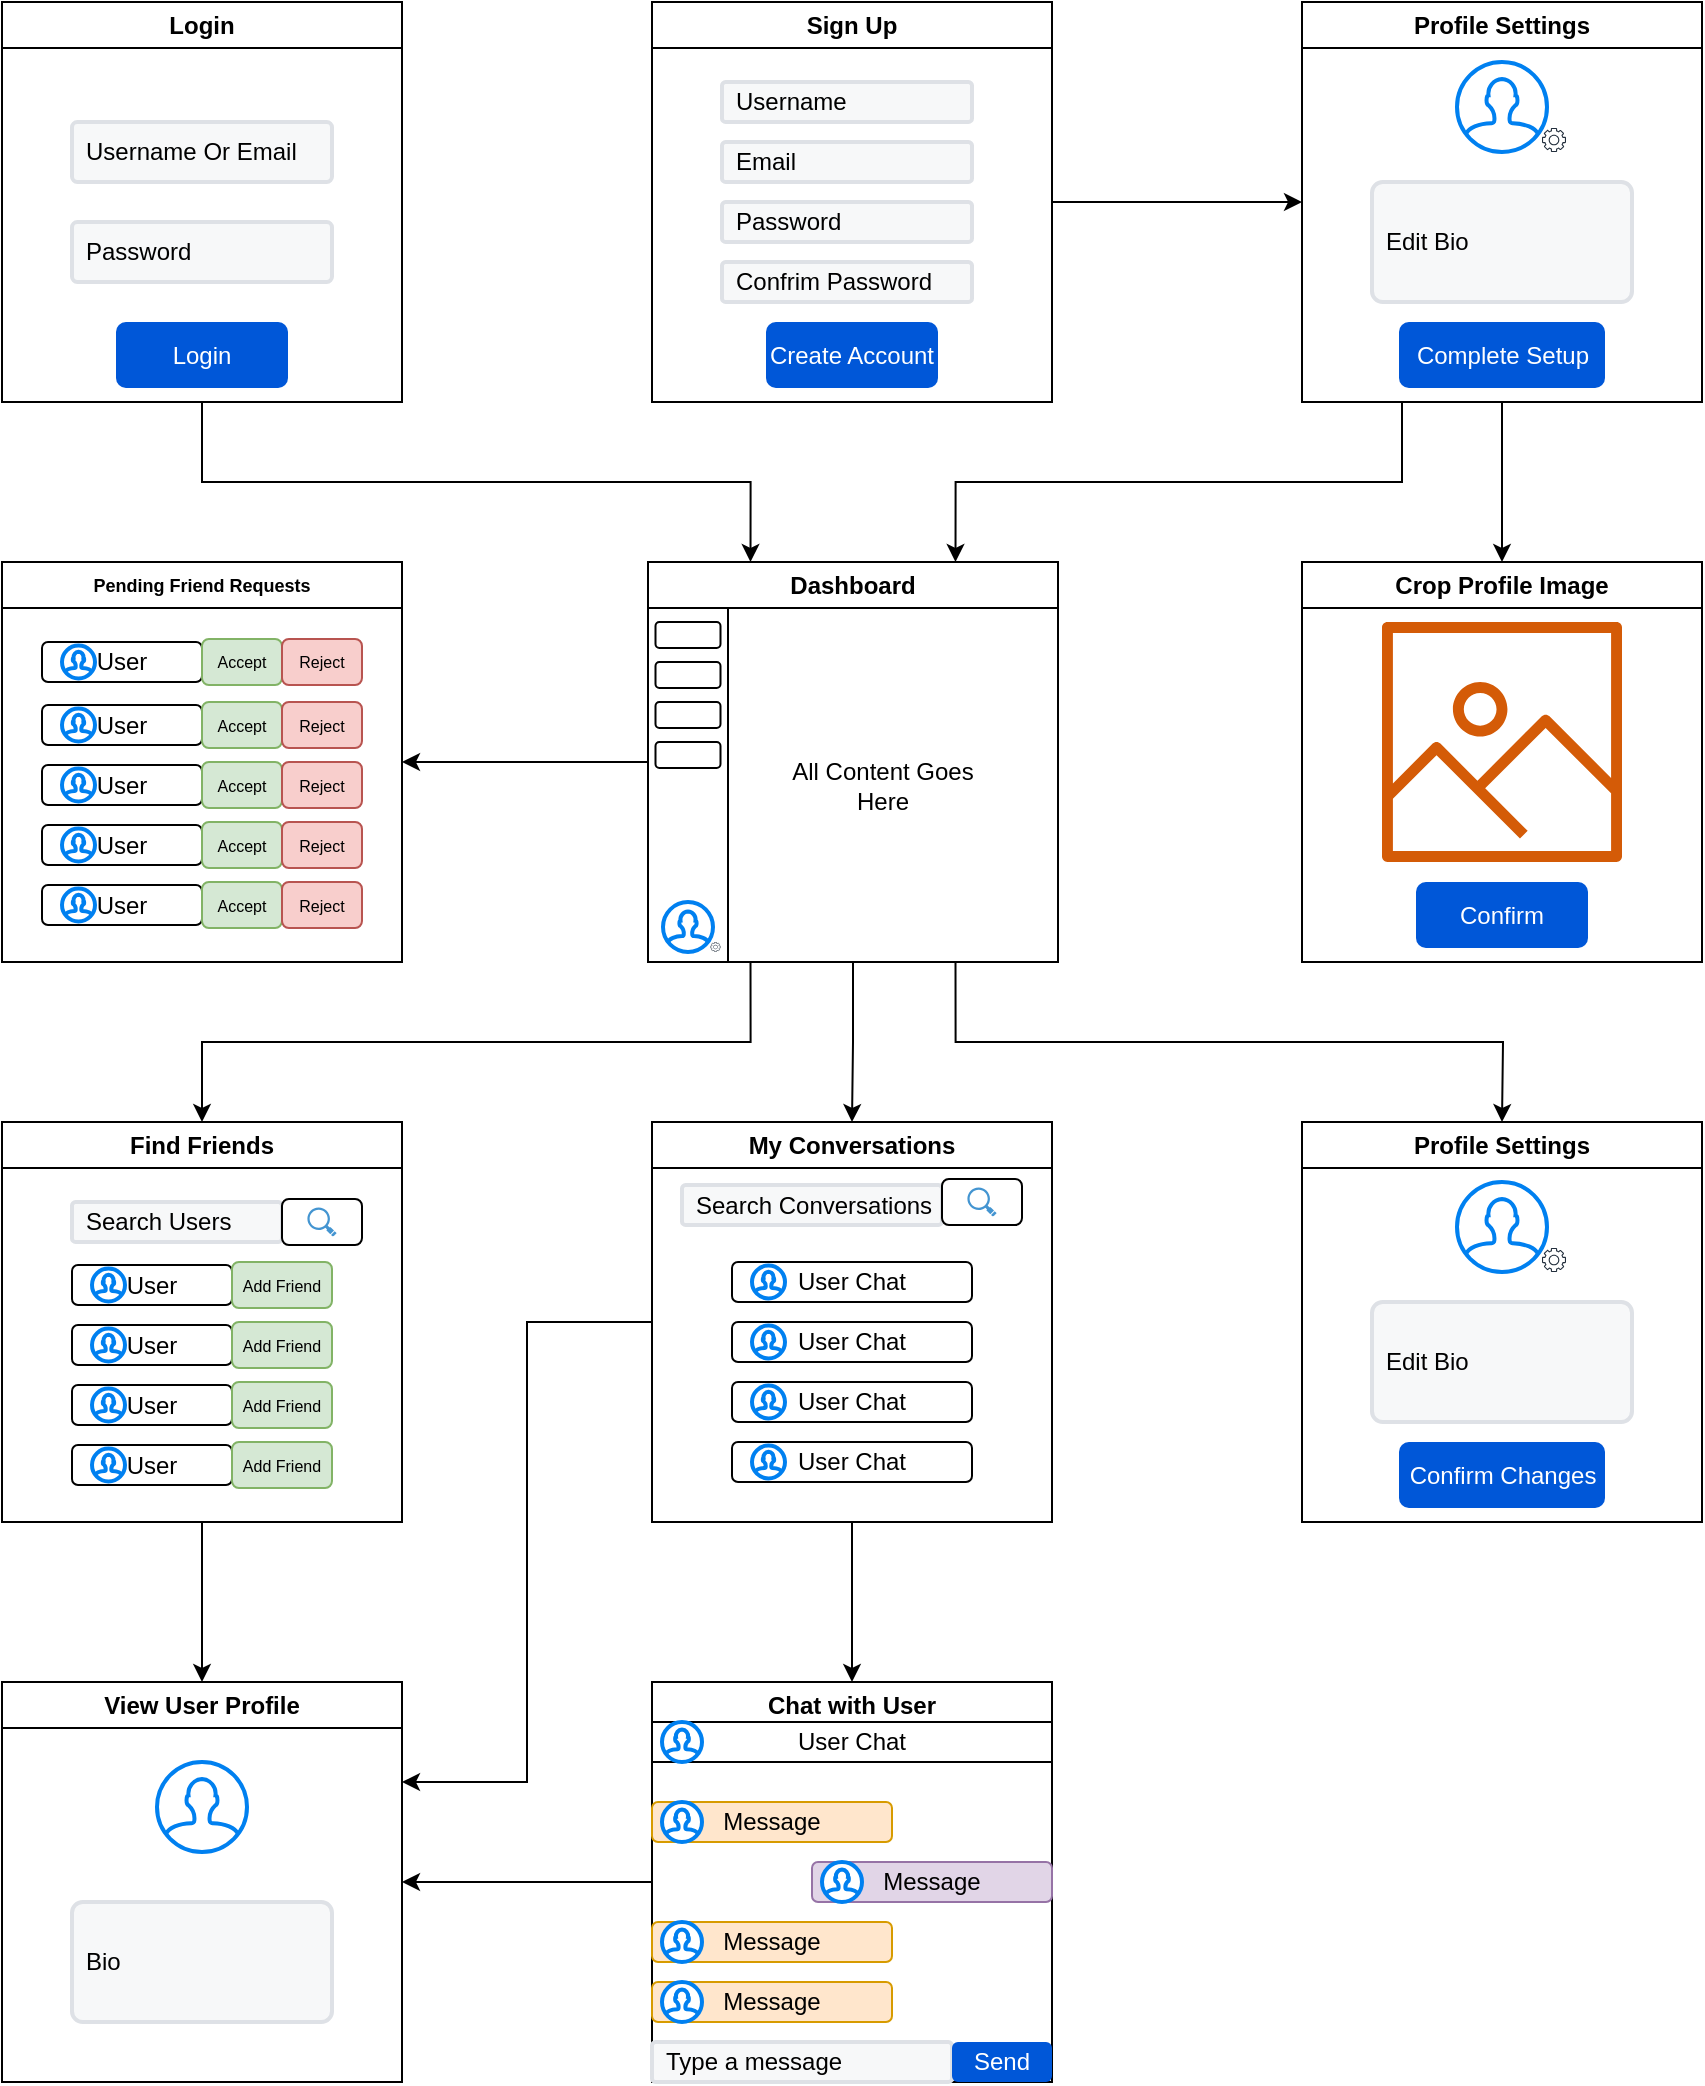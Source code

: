 <mxfile version="21.3.2" type="device">
  <diagram name="Page-1" id="k457JlHhpwJIkpJNzKYx">
    <mxGraphModel dx="2074" dy="1156" grid="1" gridSize="10" guides="1" tooltips="1" connect="1" arrows="1" fold="1" page="1" pageScale="1" pageWidth="850" pageHeight="1100" math="0" shadow="0">
      <root>
        <mxCell id="0" />
        <mxCell id="1" parent="0" />
        <mxCell id="3ziM_ePsdoDH7cdMsqEC-76" style="edgeStyle=orthogonalEdgeStyle;rounded=0;orthogonalLoop=1;jettySize=auto;html=1;exitX=0.5;exitY=1;exitDx=0;exitDy=0;entryX=0.25;entryY=0;entryDx=0;entryDy=0;" edge="1" parent="1" source="3ziM_ePsdoDH7cdMsqEC-1" target="3ziM_ePsdoDH7cdMsqEC-5">
          <mxGeometry relative="1" as="geometry" />
        </mxCell>
        <mxCell id="3ziM_ePsdoDH7cdMsqEC-1" value="Login" style="swimlane;whiteSpace=wrap;html=1;" vertex="1" parent="1">
          <mxGeometry width="200" height="200" as="geometry" />
        </mxCell>
        <mxCell id="3ziM_ePsdoDH7cdMsqEC-37" value="Username Or Email" style="rounded=1;arcSize=9;fillColor=#F7F8F9;align=left;spacingLeft=5;strokeColor=#DEE1E6;html=1;strokeWidth=2;fontSize=12" vertex="1" parent="3ziM_ePsdoDH7cdMsqEC-1">
          <mxGeometry x="35" y="60" width="130" height="30" as="geometry" />
        </mxCell>
        <mxCell id="3ziM_ePsdoDH7cdMsqEC-39" value="Password" style="rounded=1;arcSize=9;fillColor=#F7F8F9;align=left;spacingLeft=5;strokeColor=#DEE1E6;html=1;strokeWidth=2;fontSize=12" vertex="1" parent="3ziM_ePsdoDH7cdMsqEC-1">
          <mxGeometry x="35" y="110" width="130" height="30" as="geometry" />
        </mxCell>
        <mxCell id="3ziM_ePsdoDH7cdMsqEC-128" value="Login" style="rounded=1;fillColor=#0057D8;align=center;strokeColor=none;html=1;whiteSpace=wrap;fontColor=#ffffff;fontSize=12;sketch=0;" vertex="1" parent="3ziM_ePsdoDH7cdMsqEC-1">
          <mxGeometry x="57" y="160" width="86" height="33" as="geometry" />
        </mxCell>
        <mxCell id="3ziM_ePsdoDH7cdMsqEC-16" style="edgeStyle=orthogonalEdgeStyle;rounded=0;orthogonalLoop=1;jettySize=auto;html=1;exitX=1;exitY=0.5;exitDx=0;exitDy=0;entryX=0;entryY=0.5;entryDx=0;entryDy=0;" edge="1" parent="1" source="3ziM_ePsdoDH7cdMsqEC-2" target="3ziM_ePsdoDH7cdMsqEC-3">
          <mxGeometry relative="1" as="geometry" />
        </mxCell>
        <mxCell id="3ziM_ePsdoDH7cdMsqEC-2" value="Sign Up" style="swimlane;whiteSpace=wrap;html=1;" vertex="1" parent="1">
          <mxGeometry x="325" width="200" height="200" as="geometry" />
        </mxCell>
        <mxCell id="3ziM_ePsdoDH7cdMsqEC-42" value="Username" style="rounded=1;arcSize=9;fillColor=#F7F8F9;align=left;spacingLeft=5;strokeColor=#DEE1E6;html=1;strokeWidth=2;fontSize=12" vertex="1" parent="3ziM_ePsdoDH7cdMsqEC-2">
          <mxGeometry x="35" y="40" width="125" height="20" as="geometry" />
        </mxCell>
        <mxCell id="3ziM_ePsdoDH7cdMsqEC-44" value="Email" style="rounded=1;arcSize=9;fillColor=#F7F8F9;align=left;spacingLeft=5;strokeColor=#DEE1E6;html=1;strokeWidth=2;fontSize=12" vertex="1" parent="3ziM_ePsdoDH7cdMsqEC-2">
          <mxGeometry x="35" y="70" width="125" height="20" as="geometry" />
        </mxCell>
        <mxCell id="3ziM_ePsdoDH7cdMsqEC-45" value="Password" style="rounded=1;arcSize=9;fillColor=#F7F8F9;align=left;spacingLeft=5;strokeColor=#DEE1E6;html=1;strokeWidth=2;fontSize=12" vertex="1" parent="3ziM_ePsdoDH7cdMsqEC-2">
          <mxGeometry x="35" y="100" width="125" height="20" as="geometry" />
        </mxCell>
        <mxCell id="3ziM_ePsdoDH7cdMsqEC-46" value="Confrim Password" style="rounded=1;arcSize=9;fillColor=#F7F8F9;align=left;spacingLeft=5;strokeColor=#DEE1E6;html=1;strokeWidth=2;fontSize=12" vertex="1" parent="3ziM_ePsdoDH7cdMsqEC-2">
          <mxGeometry x="35" y="130" width="125" height="20" as="geometry" />
        </mxCell>
        <mxCell id="3ziM_ePsdoDH7cdMsqEC-53" value="Create Account" style="rounded=1;fillColor=#0057D8;align=center;strokeColor=none;html=1;whiteSpace=wrap;fontColor=#ffffff;fontSize=12;sketch=0;" vertex="1" parent="3ziM_ePsdoDH7cdMsqEC-2">
          <mxGeometry x="57" y="160" width="86" height="33" as="geometry" />
        </mxCell>
        <mxCell id="3ziM_ePsdoDH7cdMsqEC-77" style="edgeStyle=orthogonalEdgeStyle;rounded=0;orthogonalLoop=1;jettySize=auto;html=1;exitX=0.25;exitY=1;exitDx=0;exitDy=0;entryX=0.75;entryY=0;entryDx=0;entryDy=0;" edge="1" parent="1" source="3ziM_ePsdoDH7cdMsqEC-3" target="3ziM_ePsdoDH7cdMsqEC-5">
          <mxGeometry relative="1" as="geometry" />
        </mxCell>
        <mxCell id="3ziM_ePsdoDH7cdMsqEC-87" style="edgeStyle=orthogonalEdgeStyle;rounded=0;orthogonalLoop=1;jettySize=auto;html=1;exitX=0.5;exitY=1;exitDx=0;exitDy=0;entryX=0.5;entryY=0;entryDx=0;entryDy=0;" edge="1" parent="1" source="3ziM_ePsdoDH7cdMsqEC-3" target="3ziM_ePsdoDH7cdMsqEC-83">
          <mxGeometry relative="1" as="geometry" />
        </mxCell>
        <mxCell id="3ziM_ePsdoDH7cdMsqEC-3" value="Profile Settings" style="swimlane;whiteSpace=wrap;html=1;" vertex="1" parent="1">
          <mxGeometry x="650" width="200" height="200" as="geometry" />
        </mxCell>
        <mxCell id="3ziM_ePsdoDH7cdMsqEC-54" value="Edit Bio" style="rounded=1;arcSize=9;fillColor=#F7F8F9;align=left;spacingLeft=5;strokeColor=#DEE1E6;html=1;strokeWidth=2;fontSize=12" vertex="1" parent="3ziM_ePsdoDH7cdMsqEC-3">
          <mxGeometry x="35" y="90" width="130" height="60" as="geometry" />
        </mxCell>
        <mxCell id="3ziM_ePsdoDH7cdMsqEC-55" value="" style="html=1;verticalLabelPosition=bottom;align=center;labelBackgroundColor=#ffffff;verticalAlign=top;strokeWidth=2;strokeColor=#0080F0;shadow=0;dashed=0;shape=mxgraph.ios7.icons.user;" vertex="1" parent="3ziM_ePsdoDH7cdMsqEC-3">
          <mxGeometry x="77.5" y="30" width="45" height="45" as="geometry" />
        </mxCell>
        <mxCell id="3ziM_ePsdoDH7cdMsqEC-60" value="" style="sketch=0;outlineConnect=0;fontColor=#232F3E;gradientColor=none;fillColor=#232F3D;strokeColor=none;dashed=0;verticalLabelPosition=bottom;verticalAlign=top;align=center;html=1;fontSize=12;fontStyle=0;aspect=fixed;pointerEvents=1;shape=mxgraph.aws4.gear;" vertex="1" parent="3ziM_ePsdoDH7cdMsqEC-3">
          <mxGeometry x="120" y="63" width="12" height="12" as="geometry" />
        </mxCell>
        <mxCell id="3ziM_ePsdoDH7cdMsqEC-185" value="Complete Setup" style="rounded=1;fillColor=#0057D8;align=center;strokeColor=none;html=1;whiteSpace=wrap;fontColor=#ffffff;fontSize=12;sketch=0;" vertex="1" parent="3ziM_ePsdoDH7cdMsqEC-3">
          <mxGeometry x="48.5" y="160" width="103" height="33" as="geometry" />
        </mxCell>
        <mxCell id="3ziM_ePsdoDH7cdMsqEC-88" style="edgeStyle=orthogonalEdgeStyle;rounded=0;orthogonalLoop=1;jettySize=auto;html=1;exitX=0.25;exitY=1;exitDx=0;exitDy=0;entryX=0.5;entryY=0;entryDx=0;entryDy=0;" edge="1" parent="1" source="3ziM_ePsdoDH7cdMsqEC-5" target="3ziM_ePsdoDH7cdMsqEC-6">
          <mxGeometry relative="1" as="geometry" />
        </mxCell>
        <mxCell id="3ziM_ePsdoDH7cdMsqEC-89" style="edgeStyle=orthogonalEdgeStyle;rounded=0;orthogonalLoop=1;jettySize=auto;html=1;exitX=0.5;exitY=1;exitDx=0;exitDy=0;entryX=0.5;entryY=0;entryDx=0;entryDy=0;" edge="1" parent="1" source="3ziM_ePsdoDH7cdMsqEC-5" target="3ziM_ePsdoDH7cdMsqEC-7">
          <mxGeometry relative="1" as="geometry" />
        </mxCell>
        <mxCell id="3ziM_ePsdoDH7cdMsqEC-90" style="edgeStyle=orthogonalEdgeStyle;rounded=0;orthogonalLoop=1;jettySize=auto;html=1;exitX=0.75;exitY=1;exitDx=0;exitDy=0;entryX=0.5;entryY=0;entryDx=0;entryDy=0;" edge="1" parent="1" source="3ziM_ePsdoDH7cdMsqEC-5">
          <mxGeometry relative="1" as="geometry">
            <mxPoint x="750" y="560" as="targetPoint" />
          </mxGeometry>
        </mxCell>
        <mxCell id="3ziM_ePsdoDH7cdMsqEC-140" style="edgeStyle=orthogonalEdgeStyle;rounded=0;orthogonalLoop=1;jettySize=auto;html=1;exitX=0;exitY=0.5;exitDx=0;exitDy=0;entryX=1;entryY=0.5;entryDx=0;entryDy=0;" edge="1" parent="1" source="3ziM_ePsdoDH7cdMsqEC-5" target="3ziM_ePsdoDH7cdMsqEC-31">
          <mxGeometry relative="1" as="geometry" />
        </mxCell>
        <mxCell id="3ziM_ePsdoDH7cdMsqEC-5" value="Dashboard" style="swimlane;whiteSpace=wrap;html=1;" vertex="1" parent="1">
          <mxGeometry x="323" y="280" width="205" height="200" as="geometry">
            <mxRectangle x="325" y="280" width="100" height="30" as="alternateBounds" />
          </mxGeometry>
        </mxCell>
        <mxCell id="3ziM_ePsdoDH7cdMsqEC-129" value="" style="rounded=0;whiteSpace=wrap;html=1;" vertex="1" parent="3ziM_ePsdoDH7cdMsqEC-5">
          <mxGeometry y="23" width="40" height="177" as="geometry" />
        </mxCell>
        <mxCell id="3ziM_ePsdoDH7cdMsqEC-130" value="" style="rounded=1;whiteSpace=wrap;html=1;" vertex="1" parent="3ziM_ePsdoDH7cdMsqEC-5">
          <mxGeometry x="3.75" y="30" width="32.5" height="13" as="geometry" />
        </mxCell>
        <mxCell id="3ziM_ePsdoDH7cdMsqEC-132" value="" style="rounded=1;whiteSpace=wrap;html=1;" vertex="1" parent="3ziM_ePsdoDH7cdMsqEC-5">
          <mxGeometry x="3.75" y="50" width="32.5" height="13" as="geometry" />
        </mxCell>
        <mxCell id="3ziM_ePsdoDH7cdMsqEC-133" value="" style="rounded=1;whiteSpace=wrap;html=1;" vertex="1" parent="3ziM_ePsdoDH7cdMsqEC-5">
          <mxGeometry x="3.75" y="70" width="32.5" height="13" as="geometry" />
        </mxCell>
        <mxCell id="3ziM_ePsdoDH7cdMsqEC-134" value="" style="rounded=1;whiteSpace=wrap;html=1;" vertex="1" parent="3ziM_ePsdoDH7cdMsqEC-5">
          <mxGeometry x="3.75" y="90" width="32.5" height="13" as="geometry" />
        </mxCell>
        <mxCell id="3ziM_ePsdoDH7cdMsqEC-137" value="" style="html=1;verticalLabelPosition=bottom;align=center;labelBackgroundColor=#ffffff;verticalAlign=top;strokeWidth=2;strokeColor=#0080F0;shadow=0;dashed=0;shape=mxgraph.ios7.icons.user;" vertex="1" parent="3ziM_ePsdoDH7cdMsqEC-5">
          <mxGeometry x="7.5" y="170" width="25" height="25" as="geometry" />
        </mxCell>
        <mxCell id="3ziM_ePsdoDH7cdMsqEC-138" value="" style="sketch=0;outlineConnect=0;fontColor=#232F3E;gradientColor=none;fillColor=#232F3D;strokeColor=none;dashed=0;verticalLabelPosition=bottom;verticalAlign=top;align=center;html=1;fontSize=12;fontStyle=0;aspect=fixed;pointerEvents=1;shape=mxgraph.aws4.gear;" vertex="1" parent="3ziM_ePsdoDH7cdMsqEC-5">
          <mxGeometry x="31.25" y="190" width="5" height="5" as="geometry" />
        </mxCell>
        <mxCell id="3ziM_ePsdoDH7cdMsqEC-141" value="All Content Goes Here" style="text;html=1;strokeColor=none;fillColor=none;align=center;verticalAlign=middle;whiteSpace=wrap;rounded=0;" vertex="1" parent="3ziM_ePsdoDH7cdMsqEC-5">
          <mxGeometry x="65" y="81.5" width="105" height="60" as="geometry" />
        </mxCell>
        <mxCell id="3ziM_ePsdoDH7cdMsqEC-26" style="edgeStyle=orthogonalEdgeStyle;rounded=0;orthogonalLoop=1;jettySize=auto;html=1;exitX=0.5;exitY=1;exitDx=0;exitDy=0;entryX=0.5;entryY=0;entryDx=0;entryDy=0;" edge="1" parent="1" source="3ziM_ePsdoDH7cdMsqEC-6" target="3ziM_ePsdoDH7cdMsqEC-10">
          <mxGeometry relative="1" as="geometry" />
        </mxCell>
        <mxCell id="3ziM_ePsdoDH7cdMsqEC-6" value="Find Friends" style="swimlane;whiteSpace=wrap;html=1;" vertex="1" parent="1">
          <mxGeometry y="560" width="200" height="200" as="geometry" />
        </mxCell>
        <mxCell id="3ziM_ePsdoDH7cdMsqEC-170" value="User" style="rounded=1;whiteSpace=wrap;html=1;" vertex="1" parent="3ziM_ePsdoDH7cdMsqEC-6">
          <mxGeometry x="35" y="161.5" width="80" height="20" as="geometry" />
        </mxCell>
        <mxCell id="3ziM_ePsdoDH7cdMsqEC-171" value="Add Friend" style="rounded=1;fillColor=#d5e8d4;align=center;strokeColor=#82b366;html=1;whiteSpace=wrap;fontSize=8;sketch=0;" vertex="1" parent="3ziM_ePsdoDH7cdMsqEC-6">
          <mxGeometry x="115" y="160" width="50" height="23" as="geometry" />
        </mxCell>
        <mxCell id="3ziM_ePsdoDH7cdMsqEC-172" value="" style="html=1;verticalLabelPosition=bottom;align=center;labelBackgroundColor=#ffffff;verticalAlign=top;strokeWidth=2;strokeColor=#0080F0;shadow=0;dashed=0;shape=mxgraph.ios7.icons.user;" vertex="1" parent="3ziM_ePsdoDH7cdMsqEC-6">
          <mxGeometry x="45" y="163.25" width="16.5" height="16.5" as="geometry" />
        </mxCell>
        <mxCell id="3ziM_ePsdoDH7cdMsqEC-173" value="User" style="rounded=1;whiteSpace=wrap;html=1;" vertex="1" parent="3ziM_ePsdoDH7cdMsqEC-6">
          <mxGeometry x="35" y="131.5" width="80" height="20" as="geometry" />
        </mxCell>
        <mxCell id="3ziM_ePsdoDH7cdMsqEC-174" value="Add Friend" style="rounded=1;fillColor=#d5e8d4;align=center;strokeColor=#82b366;html=1;whiteSpace=wrap;fontSize=8;sketch=0;" vertex="1" parent="3ziM_ePsdoDH7cdMsqEC-6">
          <mxGeometry x="115" y="130" width="50" height="23" as="geometry" />
        </mxCell>
        <mxCell id="3ziM_ePsdoDH7cdMsqEC-175" value="" style="html=1;verticalLabelPosition=bottom;align=center;labelBackgroundColor=#ffffff;verticalAlign=top;strokeWidth=2;strokeColor=#0080F0;shadow=0;dashed=0;shape=mxgraph.ios7.icons.user;" vertex="1" parent="3ziM_ePsdoDH7cdMsqEC-6">
          <mxGeometry x="45" y="133.25" width="16.5" height="16.5" as="geometry" />
        </mxCell>
        <mxCell id="3ziM_ePsdoDH7cdMsqEC-176" value="User" style="rounded=1;whiteSpace=wrap;html=1;" vertex="1" parent="3ziM_ePsdoDH7cdMsqEC-6">
          <mxGeometry x="35" y="101.5" width="80" height="20" as="geometry" />
        </mxCell>
        <mxCell id="3ziM_ePsdoDH7cdMsqEC-177" value="Add Friend" style="rounded=1;fillColor=#d5e8d4;align=center;strokeColor=#82b366;html=1;whiteSpace=wrap;fontSize=8;sketch=0;" vertex="1" parent="3ziM_ePsdoDH7cdMsqEC-6">
          <mxGeometry x="115" y="100" width="50" height="23" as="geometry" />
        </mxCell>
        <mxCell id="3ziM_ePsdoDH7cdMsqEC-178" value="" style="html=1;verticalLabelPosition=bottom;align=center;labelBackgroundColor=#ffffff;verticalAlign=top;strokeWidth=2;strokeColor=#0080F0;shadow=0;dashed=0;shape=mxgraph.ios7.icons.user;" vertex="1" parent="3ziM_ePsdoDH7cdMsqEC-6">
          <mxGeometry x="45" y="103.25" width="16.5" height="16.5" as="geometry" />
        </mxCell>
        <mxCell id="3ziM_ePsdoDH7cdMsqEC-179" value="User" style="rounded=1;whiteSpace=wrap;html=1;" vertex="1" parent="3ziM_ePsdoDH7cdMsqEC-6">
          <mxGeometry x="35" y="71.5" width="80" height="20" as="geometry" />
        </mxCell>
        <mxCell id="3ziM_ePsdoDH7cdMsqEC-180" value="Add Friend" style="rounded=1;fillColor=#d5e8d4;align=center;strokeColor=#82b366;html=1;whiteSpace=wrap;fontSize=8;sketch=0;" vertex="1" parent="3ziM_ePsdoDH7cdMsqEC-6">
          <mxGeometry x="115" y="70" width="50" height="23" as="geometry" />
        </mxCell>
        <mxCell id="3ziM_ePsdoDH7cdMsqEC-181" value="" style="html=1;verticalLabelPosition=bottom;align=center;labelBackgroundColor=#ffffff;verticalAlign=top;strokeWidth=2;strokeColor=#0080F0;shadow=0;dashed=0;shape=mxgraph.ios7.icons.user;" vertex="1" parent="3ziM_ePsdoDH7cdMsqEC-6">
          <mxGeometry x="45" y="73.25" width="16.5" height="16.5" as="geometry" />
        </mxCell>
        <mxCell id="3ziM_ePsdoDH7cdMsqEC-182" value="Search Users" style="rounded=1;arcSize=9;fillColor=#F7F8F9;align=left;spacingLeft=5;strokeColor=#DEE1E6;html=1;strokeWidth=2;fontSize=12" vertex="1" parent="3ziM_ePsdoDH7cdMsqEC-6">
          <mxGeometry x="35" y="40" width="105" height="20" as="geometry" />
        </mxCell>
        <mxCell id="3ziM_ePsdoDH7cdMsqEC-183" value="" style="rounded=1;align=center;html=1;whiteSpace=wrap;fontSize=12;sketch=0;" vertex="1" parent="3ziM_ePsdoDH7cdMsqEC-6">
          <mxGeometry x="140" y="38.5" width="40" height="23" as="geometry" />
        </mxCell>
        <mxCell id="3ziM_ePsdoDH7cdMsqEC-184" value="" style="shadow=0;dashed=0;html=1;strokeColor=none;fillColor=#4495D1;labelPosition=center;verticalLabelPosition=bottom;verticalAlign=top;align=center;outlineConnect=0;shape=mxgraph.veeam.magnifying_glass;pointerEvents=1;" vertex="1" parent="3ziM_ePsdoDH7cdMsqEC-6">
          <mxGeometry x="152.7" y="42.8" width="14.61" height="14.4" as="geometry" />
        </mxCell>
        <mxCell id="3ziM_ePsdoDH7cdMsqEC-27" style="edgeStyle=orthogonalEdgeStyle;rounded=0;orthogonalLoop=1;jettySize=auto;html=1;exitX=0.5;exitY=1;exitDx=0;exitDy=0;entryX=0.5;entryY=0;entryDx=0;entryDy=0;" edge="1" parent="1" source="3ziM_ePsdoDH7cdMsqEC-7" target="3ziM_ePsdoDH7cdMsqEC-11">
          <mxGeometry relative="1" as="geometry" />
        </mxCell>
        <mxCell id="3ziM_ePsdoDH7cdMsqEC-33" style="edgeStyle=orthogonalEdgeStyle;rounded=0;orthogonalLoop=1;jettySize=auto;html=1;exitX=0;exitY=0.5;exitDx=0;exitDy=0;entryX=1;entryY=0.25;entryDx=0;entryDy=0;" edge="1" parent="1" source="3ziM_ePsdoDH7cdMsqEC-7" target="3ziM_ePsdoDH7cdMsqEC-10">
          <mxGeometry relative="1" as="geometry" />
        </mxCell>
        <mxCell id="3ziM_ePsdoDH7cdMsqEC-7" value="My Conversations" style="swimlane;whiteSpace=wrap;html=1;startSize=23;" vertex="1" parent="1">
          <mxGeometry x="325" y="560" width="200" height="200" as="geometry" />
        </mxCell>
        <mxCell id="3ziM_ePsdoDH7cdMsqEC-186" value="Search Conversations" style="rounded=1;arcSize=9;fillColor=#F7F8F9;align=left;spacingLeft=5;strokeColor=#DEE1E6;html=1;strokeWidth=2;fontSize=12" vertex="1" parent="3ziM_ePsdoDH7cdMsqEC-7">
          <mxGeometry x="15" y="31.5" width="130" height="20" as="geometry" />
        </mxCell>
        <mxCell id="3ziM_ePsdoDH7cdMsqEC-187" value="" style="rounded=1;align=center;html=1;whiteSpace=wrap;fontSize=12;sketch=0;" vertex="1" parent="3ziM_ePsdoDH7cdMsqEC-7">
          <mxGeometry x="145" y="28.5" width="40" height="23" as="geometry" />
        </mxCell>
        <mxCell id="3ziM_ePsdoDH7cdMsqEC-188" value="" style="shadow=0;dashed=0;html=1;strokeColor=none;fillColor=#4495D1;labelPosition=center;verticalLabelPosition=bottom;verticalAlign=top;align=center;outlineConnect=0;shape=mxgraph.veeam.magnifying_glass;pointerEvents=1;" vertex="1" parent="3ziM_ePsdoDH7cdMsqEC-7">
          <mxGeometry x="157.7" y="32.8" width="14.61" height="14.4" as="geometry" />
        </mxCell>
        <mxCell id="3ziM_ePsdoDH7cdMsqEC-191" value="User Chat" style="rounded=1;whiteSpace=wrap;html=1;" vertex="1" parent="3ziM_ePsdoDH7cdMsqEC-7">
          <mxGeometry x="40" y="70" width="120" height="20" as="geometry" />
        </mxCell>
        <mxCell id="3ziM_ePsdoDH7cdMsqEC-192" value="" style="html=1;verticalLabelPosition=bottom;align=center;labelBackgroundColor=#ffffff;verticalAlign=top;strokeWidth=2;strokeColor=#0080F0;shadow=0;dashed=0;shape=mxgraph.ios7.icons.user;" vertex="1" parent="3ziM_ePsdoDH7cdMsqEC-7">
          <mxGeometry x="50" y="71.75" width="16.5" height="16.5" as="geometry" />
        </mxCell>
        <mxCell id="3ziM_ePsdoDH7cdMsqEC-193" value="User Chat" style="rounded=1;whiteSpace=wrap;html=1;" vertex="1" parent="3ziM_ePsdoDH7cdMsqEC-7">
          <mxGeometry x="40" y="100" width="120" height="20" as="geometry" />
        </mxCell>
        <mxCell id="3ziM_ePsdoDH7cdMsqEC-194" value="" style="html=1;verticalLabelPosition=bottom;align=center;labelBackgroundColor=#ffffff;verticalAlign=top;strokeWidth=2;strokeColor=#0080F0;shadow=0;dashed=0;shape=mxgraph.ios7.icons.user;" vertex="1" parent="3ziM_ePsdoDH7cdMsqEC-7">
          <mxGeometry x="50" y="101.75" width="16.5" height="16.5" as="geometry" />
        </mxCell>
        <mxCell id="3ziM_ePsdoDH7cdMsqEC-199" value="User Chat" style="rounded=1;whiteSpace=wrap;html=1;" vertex="1" parent="3ziM_ePsdoDH7cdMsqEC-7">
          <mxGeometry x="40" y="130" width="120" height="20" as="geometry" />
        </mxCell>
        <mxCell id="3ziM_ePsdoDH7cdMsqEC-200" value="" style="html=1;verticalLabelPosition=bottom;align=center;labelBackgroundColor=#ffffff;verticalAlign=top;strokeWidth=2;strokeColor=#0080F0;shadow=0;dashed=0;shape=mxgraph.ios7.icons.user;" vertex="1" parent="3ziM_ePsdoDH7cdMsqEC-7">
          <mxGeometry x="50" y="131.75" width="16.5" height="16.5" as="geometry" />
        </mxCell>
        <mxCell id="3ziM_ePsdoDH7cdMsqEC-196" value="" style="html=1;verticalLabelPosition=bottom;align=center;labelBackgroundColor=#ffffff;verticalAlign=top;strokeWidth=2;strokeColor=#0080F0;shadow=0;dashed=0;shape=mxgraph.ios7.icons.user;" vertex="1" parent="3ziM_ePsdoDH7cdMsqEC-7">
          <mxGeometry x="50" y="161.75" width="16.5" height="16.5" as="geometry" />
        </mxCell>
        <mxCell id="3ziM_ePsdoDH7cdMsqEC-195" value="User Chat" style="rounded=1;whiteSpace=wrap;html=1;" vertex="1" parent="3ziM_ePsdoDH7cdMsqEC-7">
          <mxGeometry x="40" y="160" width="120" height="20" as="geometry" />
        </mxCell>
        <mxCell id="3ziM_ePsdoDH7cdMsqEC-201" value="" style="html=1;verticalLabelPosition=bottom;align=center;labelBackgroundColor=#ffffff;verticalAlign=top;strokeWidth=2;strokeColor=#0080F0;shadow=0;dashed=0;shape=mxgraph.ios7.icons.user;" vertex="1" parent="3ziM_ePsdoDH7cdMsqEC-7">
          <mxGeometry x="50" y="161.75" width="16.5" height="16.5" as="geometry" />
        </mxCell>
        <mxCell id="3ziM_ePsdoDH7cdMsqEC-10" value="View User Profile&lt;br&gt;" style="swimlane;whiteSpace=wrap;html=1;" vertex="1" parent="1">
          <mxGeometry y="840" width="200" height="200" as="geometry" />
        </mxCell>
        <mxCell id="3ziM_ePsdoDH7cdMsqEC-207" value="Bio" style="rounded=1;arcSize=9;fillColor=#F7F8F9;align=left;spacingLeft=5;strokeColor=#DEE1E6;html=1;strokeWidth=2;fontSize=12" vertex="1" parent="3ziM_ePsdoDH7cdMsqEC-10">
          <mxGeometry x="35" y="110" width="130" height="60" as="geometry" />
        </mxCell>
        <mxCell id="3ziM_ePsdoDH7cdMsqEC-208" value="" style="html=1;verticalLabelPosition=bottom;align=center;labelBackgroundColor=#ffffff;verticalAlign=top;strokeWidth=2;strokeColor=#0080F0;shadow=0;dashed=0;shape=mxgraph.ios7.icons.user;" vertex="1" parent="3ziM_ePsdoDH7cdMsqEC-10">
          <mxGeometry x="77.5" y="40" width="45" height="45" as="geometry" />
        </mxCell>
        <mxCell id="3ziM_ePsdoDH7cdMsqEC-34" style="edgeStyle=orthogonalEdgeStyle;rounded=0;orthogonalLoop=1;jettySize=auto;html=1;exitX=0;exitY=0.5;exitDx=0;exitDy=0;entryX=1;entryY=0.5;entryDx=0;entryDy=0;" edge="1" parent="1" source="3ziM_ePsdoDH7cdMsqEC-11" target="3ziM_ePsdoDH7cdMsqEC-10">
          <mxGeometry relative="1" as="geometry" />
        </mxCell>
        <mxCell id="3ziM_ePsdoDH7cdMsqEC-11" value="Chat with User" style="swimlane;whiteSpace=wrap;html=1;" vertex="1" parent="1">
          <mxGeometry x="325" y="840" width="200" height="200" as="geometry" />
        </mxCell>
        <mxCell id="3ziM_ePsdoDH7cdMsqEC-220" value="Message" style="rounded=1;whiteSpace=wrap;html=1;fillColor=#ffe6cc;strokeColor=#d79b00;" vertex="1" parent="3ziM_ePsdoDH7cdMsqEC-11">
          <mxGeometry y="150" width="120" height="20" as="geometry" />
        </mxCell>
        <mxCell id="3ziM_ePsdoDH7cdMsqEC-211" value="User Chat" style="rounded=0;whiteSpace=wrap;html=1;" vertex="1" parent="3ziM_ePsdoDH7cdMsqEC-11">
          <mxGeometry y="20" width="200" height="20" as="geometry" />
        </mxCell>
        <mxCell id="3ziM_ePsdoDH7cdMsqEC-212" value="" style="html=1;verticalLabelPosition=bottom;align=center;labelBackgroundColor=#ffffff;verticalAlign=top;strokeWidth=2;strokeColor=#0080F0;shadow=0;dashed=0;shape=mxgraph.ios7.icons.user;" vertex="1" parent="3ziM_ePsdoDH7cdMsqEC-11">
          <mxGeometry x="5" y="20" width="20" height="20" as="geometry" />
        </mxCell>
        <mxCell id="3ziM_ePsdoDH7cdMsqEC-214" value="Message" style="rounded=1;whiteSpace=wrap;html=1;fillColor=#ffe6cc;strokeColor=#d79b00;" vertex="1" parent="3ziM_ePsdoDH7cdMsqEC-11">
          <mxGeometry y="60" width="120" height="20" as="geometry" />
        </mxCell>
        <mxCell id="3ziM_ePsdoDH7cdMsqEC-213" value="" style="html=1;verticalLabelPosition=bottom;align=center;labelBackgroundColor=#ffffff;verticalAlign=top;strokeWidth=2;strokeColor=#0080F0;shadow=0;dashed=0;shape=mxgraph.ios7.icons.user;" vertex="1" parent="3ziM_ePsdoDH7cdMsqEC-11">
          <mxGeometry x="5" y="60" width="20" height="20" as="geometry" />
        </mxCell>
        <mxCell id="3ziM_ePsdoDH7cdMsqEC-218" value="Message" style="rounded=1;whiteSpace=wrap;html=1;fillColor=#e1d5e7;strokeColor=#9673a6;" vertex="1" parent="3ziM_ePsdoDH7cdMsqEC-11">
          <mxGeometry x="80" y="90" width="120" height="20" as="geometry" />
        </mxCell>
        <mxCell id="3ziM_ePsdoDH7cdMsqEC-219" value="" style="html=1;verticalLabelPosition=bottom;align=center;labelBackgroundColor=#ffffff;verticalAlign=top;strokeWidth=2;strokeColor=#0080F0;shadow=0;dashed=0;shape=mxgraph.ios7.icons.user;" vertex="1" parent="3ziM_ePsdoDH7cdMsqEC-11">
          <mxGeometry x="85" y="90" width="20" height="20" as="geometry" />
        </mxCell>
        <mxCell id="3ziM_ePsdoDH7cdMsqEC-222" value="Message" style="rounded=1;whiteSpace=wrap;html=1;fillColor=#ffe6cc;strokeColor=#d79b00;" vertex="1" parent="3ziM_ePsdoDH7cdMsqEC-11">
          <mxGeometry y="120" width="120" height="20" as="geometry" />
        </mxCell>
        <mxCell id="3ziM_ePsdoDH7cdMsqEC-223" value="" style="html=1;verticalLabelPosition=bottom;align=center;labelBackgroundColor=#ffffff;verticalAlign=top;strokeWidth=2;strokeColor=#0080F0;shadow=0;dashed=0;shape=mxgraph.ios7.icons.user;" vertex="1" parent="3ziM_ePsdoDH7cdMsqEC-11">
          <mxGeometry x="5" y="120" width="20" height="20" as="geometry" />
        </mxCell>
        <mxCell id="3ziM_ePsdoDH7cdMsqEC-221" value="" style="html=1;verticalLabelPosition=bottom;align=center;labelBackgroundColor=#ffffff;verticalAlign=top;strokeWidth=2;strokeColor=#0080F0;shadow=0;dashed=0;shape=mxgraph.ios7.icons.user;" vertex="1" parent="3ziM_ePsdoDH7cdMsqEC-11">
          <mxGeometry x="5" y="150" width="20" height="20" as="geometry" />
        </mxCell>
        <mxCell id="3ziM_ePsdoDH7cdMsqEC-224" value="Type a message" style="rounded=1;arcSize=9;fillColor=#F7F8F9;align=left;spacingLeft=5;strokeColor=#DEE1E6;html=1;strokeWidth=2;fontSize=12" vertex="1" parent="3ziM_ePsdoDH7cdMsqEC-11">
          <mxGeometry y="180" width="150" height="20" as="geometry" />
        </mxCell>
        <mxCell id="3ziM_ePsdoDH7cdMsqEC-225" value="Send" style="rounded=1;fillColor=#0057D8;align=center;strokeColor=none;html=1;whiteSpace=wrap;fontColor=#ffffff;fontSize=12;sketch=0;" vertex="1" parent="3ziM_ePsdoDH7cdMsqEC-11">
          <mxGeometry x="150" y="180" width="50" height="20" as="geometry" />
        </mxCell>
        <mxCell id="3ziM_ePsdoDH7cdMsqEC-31" value="Pending Friend Requests" style="swimlane;whiteSpace=wrap;html=1;fontSize=9;" vertex="1" parent="1">
          <mxGeometry y="280" width="200" height="200" as="geometry" />
        </mxCell>
        <mxCell id="3ziM_ePsdoDH7cdMsqEC-95" value="User" style="rounded=1;whiteSpace=wrap;html=1;" vertex="1" parent="3ziM_ePsdoDH7cdMsqEC-31">
          <mxGeometry x="20" y="40" width="80" height="20" as="geometry" />
        </mxCell>
        <mxCell id="3ziM_ePsdoDH7cdMsqEC-40" value="Accept" style="rounded=1;fillColor=#d5e8d4;align=center;strokeColor=#82b366;html=1;whiteSpace=wrap;fontSize=8;sketch=0;" vertex="1" parent="3ziM_ePsdoDH7cdMsqEC-31">
          <mxGeometry x="100" y="38.5" width="40" height="23" as="geometry" />
        </mxCell>
        <mxCell id="3ziM_ePsdoDH7cdMsqEC-96" value="Reject" style="rounded=1;fillColor=#f8cecc;align=center;strokeColor=#b85450;html=1;whiteSpace=wrap;fontSize=8;sketch=0;" vertex="1" parent="3ziM_ePsdoDH7cdMsqEC-31">
          <mxGeometry x="140" y="38.5" width="40" height="23" as="geometry" />
        </mxCell>
        <mxCell id="3ziM_ePsdoDH7cdMsqEC-97" value="" style="html=1;verticalLabelPosition=bottom;align=center;labelBackgroundColor=#ffffff;verticalAlign=top;strokeWidth=2;strokeColor=#0080F0;shadow=0;dashed=0;shape=mxgraph.ios7.icons.user;" vertex="1" parent="3ziM_ePsdoDH7cdMsqEC-31">
          <mxGeometry x="30" y="41.75" width="16.5" height="16.5" as="geometry" />
        </mxCell>
        <mxCell id="3ziM_ePsdoDH7cdMsqEC-108" value="User" style="rounded=1;whiteSpace=wrap;html=1;" vertex="1" parent="3ziM_ePsdoDH7cdMsqEC-31">
          <mxGeometry x="20" y="71.5" width="80" height="20" as="geometry" />
        </mxCell>
        <mxCell id="3ziM_ePsdoDH7cdMsqEC-109" value="Accept" style="rounded=1;fillColor=#d5e8d4;align=center;strokeColor=#82b366;html=1;whiteSpace=wrap;fontSize=8;sketch=0;" vertex="1" parent="3ziM_ePsdoDH7cdMsqEC-31">
          <mxGeometry x="100" y="70" width="40" height="23" as="geometry" />
        </mxCell>
        <mxCell id="3ziM_ePsdoDH7cdMsqEC-110" value="Reject" style="rounded=1;fillColor=#f8cecc;align=center;strokeColor=#b85450;html=1;whiteSpace=wrap;fontSize=8;sketch=0;" vertex="1" parent="3ziM_ePsdoDH7cdMsqEC-31">
          <mxGeometry x="140" y="70" width="40" height="23" as="geometry" />
        </mxCell>
        <mxCell id="3ziM_ePsdoDH7cdMsqEC-111" value="" style="html=1;verticalLabelPosition=bottom;align=center;labelBackgroundColor=#ffffff;verticalAlign=top;strokeWidth=2;strokeColor=#0080F0;shadow=0;dashed=0;shape=mxgraph.ios7.icons.user;" vertex="1" parent="3ziM_ePsdoDH7cdMsqEC-31">
          <mxGeometry x="30" y="73.25" width="16.5" height="16.5" as="geometry" />
        </mxCell>
        <mxCell id="3ziM_ePsdoDH7cdMsqEC-116" value="User" style="rounded=1;whiteSpace=wrap;html=1;" vertex="1" parent="3ziM_ePsdoDH7cdMsqEC-31">
          <mxGeometry x="20" y="101.5" width="80" height="20" as="geometry" />
        </mxCell>
        <mxCell id="3ziM_ePsdoDH7cdMsqEC-117" value="Accept" style="rounded=1;fillColor=#d5e8d4;align=center;strokeColor=#82b366;html=1;whiteSpace=wrap;fontSize=8;sketch=0;" vertex="1" parent="3ziM_ePsdoDH7cdMsqEC-31">
          <mxGeometry x="100" y="100" width="40" height="23" as="geometry" />
        </mxCell>
        <mxCell id="3ziM_ePsdoDH7cdMsqEC-118" value="Reject" style="rounded=1;fillColor=#f8cecc;align=center;strokeColor=#b85450;html=1;whiteSpace=wrap;fontSize=8;sketch=0;" vertex="1" parent="3ziM_ePsdoDH7cdMsqEC-31">
          <mxGeometry x="140" y="100" width="40" height="23" as="geometry" />
        </mxCell>
        <mxCell id="3ziM_ePsdoDH7cdMsqEC-119" value="" style="html=1;verticalLabelPosition=bottom;align=center;labelBackgroundColor=#ffffff;verticalAlign=top;strokeWidth=2;strokeColor=#0080F0;shadow=0;dashed=0;shape=mxgraph.ios7.icons.user;" vertex="1" parent="3ziM_ePsdoDH7cdMsqEC-31">
          <mxGeometry x="30" y="103.25" width="16.5" height="16.5" as="geometry" />
        </mxCell>
        <mxCell id="3ziM_ePsdoDH7cdMsqEC-120" value="User" style="rounded=1;whiteSpace=wrap;html=1;" vertex="1" parent="3ziM_ePsdoDH7cdMsqEC-31">
          <mxGeometry x="20" y="131.5" width="80" height="20" as="geometry" />
        </mxCell>
        <mxCell id="3ziM_ePsdoDH7cdMsqEC-121" value="Accept" style="rounded=1;fillColor=#d5e8d4;align=center;strokeColor=#82b366;html=1;whiteSpace=wrap;fontSize=8;sketch=0;" vertex="1" parent="3ziM_ePsdoDH7cdMsqEC-31">
          <mxGeometry x="100" y="130" width="40" height="23" as="geometry" />
        </mxCell>
        <mxCell id="3ziM_ePsdoDH7cdMsqEC-122" value="Reject" style="rounded=1;fillColor=#f8cecc;align=center;strokeColor=#b85450;html=1;whiteSpace=wrap;fontSize=8;sketch=0;" vertex="1" parent="3ziM_ePsdoDH7cdMsqEC-31">
          <mxGeometry x="140" y="130" width="40" height="23" as="geometry" />
        </mxCell>
        <mxCell id="3ziM_ePsdoDH7cdMsqEC-123" value="" style="html=1;verticalLabelPosition=bottom;align=center;labelBackgroundColor=#ffffff;verticalAlign=top;strokeWidth=2;strokeColor=#0080F0;shadow=0;dashed=0;shape=mxgraph.ios7.icons.user;" vertex="1" parent="3ziM_ePsdoDH7cdMsqEC-31">
          <mxGeometry x="30" y="133.25" width="16.5" height="16.5" as="geometry" />
        </mxCell>
        <mxCell id="3ziM_ePsdoDH7cdMsqEC-124" value="User" style="rounded=1;whiteSpace=wrap;html=1;" vertex="1" parent="3ziM_ePsdoDH7cdMsqEC-31">
          <mxGeometry x="20" y="161.5" width="80" height="20" as="geometry" />
        </mxCell>
        <mxCell id="3ziM_ePsdoDH7cdMsqEC-125" value="Accept" style="rounded=1;fillColor=#d5e8d4;align=center;strokeColor=#82b366;html=1;whiteSpace=wrap;fontSize=8;sketch=0;" vertex="1" parent="3ziM_ePsdoDH7cdMsqEC-31">
          <mxGeometry x="100" y="160" width="40" height="23" as="geometry" />
        </mxCell>
        <mxCell id="3ziM_ePsdoDH7cdMsqEC-126" value="Reject" style="rounded=1;fillColor=#f8cecc;align=center;strokeColor=#b85450;html=1;whiteSpace=wrap;fontSize=8;sketch=0;" vertex="1" parent="3ziM_ePsdoDH7cdMsqEC-31">
          <mxGeometry x="140" y="160" width="40" height="23" as="geometry" />
        </mxCell>
        <mxCell id="3ziM_ePsdoDH7cdMsqEC-127" value="" style="html=1;verticalLabelPosition=bottom;align=center;labelBackgroundColor=#ffffff;verticalAlign=top;strokeWidth=2;strokeColor=#0080F0;shadow=0;dashed=0;shape=mxgraph.ios7.icons.user;" vertex="1" parent="3ziM_ePsdoDH7cdMsqEC-31">
          <mxGeometry x="30" y="163.25" width="16.5" height="16.5" as="geometry" />
        </mxCell>
        <mxCell id="3ziM_ePsdoDH7cdMsqEC-83" value="Crop Profile Image" style="swimlane;whiteSpace=wrap;html=1;" vertex="1" parent="1">
          <mxGeometry x="650" y="280" width="200" height="200" as="geometry" />
        </mxCell>
        <mxCell id="3ziM_ePsdoDH7cdMsqEC-91" value="" style="sketch=0;outlineConnect=0;fontColor=#232F3E;gradientColor=none;fillColor=#D45B07;strokeColor=none;dashed=0;verticalLabelPosition=bottom;verticalAlign=top;align=center;html=1;fontSize=12;fontStyle=0;aspect=fixed;pointerEvents=1;shape=mxgraph.aws4.container_registry_image;" vertex="1" parent="3ziM_ePsdoDH7cdMsqEC-83">
          <mxGeometry x="40" y="30" width="120" height="120" as="geometry" />
        </mxCell>
        <mxCell id="3ziM_ePsdoDH7cdMsqEC-93" value="Confirm" style="rounded=1;fillColor=#0057D8;align=center;strokeColor=none;html=1;whiteSpace=wrap;fontColor=#ffffff;fontSize=12;sketch=0;" vertex="1" parent="3ziM_ePsdoDH7cdMsqEC-83">
          <mxGeometry x="57" y="160" width="86" height="33" as="geometry" />
        </mxCell>
        <mxCell id="3ziM_ePsdoDH7cdMsqEC-202" value="Profile Settings" style="swimlane;whiteSpace=wrap;html=1;" vertex="1" parent="1">
          <mxGeometry x="650" y="560" width="200" height="200" as="geometry" />
        </mxCell>
        <mxCell id="3ziM_ePsdoDH7cdMsqEC-203" value="Edit Bio" style="rounded=1;arcSize=9;fillColor=#F7F8F9;align=left;spacingLeft=5;strokeColor=#DEE1E6;html=1;strokeWidth=2;fontSize=12" vertex="1" parent="3ziM_ePsdoDH7cdMsqEC-202">
          <mxGeometry x="35" y="90" width="130" height="60" as="geometry" />
        </mxCell>
        <mxCell id="3ziM_ePsdoDH7cdMsqEC-204" value="" style="html=1;verticalLabelPosition=bottom;align=center;labelBackgroundColor=#ffffff;verticalAlign=top;strokeWidth=2;strokeColor=#0080F0;shadow=0;dashed=0;shape=mxgraph.ios7.icons.user;" vertex="1" parent="3ziM_ePsdoDH7cdMsqEC-202">
          <mxGeometry x="77.5" y="30" width="45" height="45" as="geometry" />
        </mxCell>
        <mxCell id="3ziM_ePsdoDH7cdMsqEC-205" value="" style="sketch=0;outlineConnect=0;fontColor=#232F3E;gradientColor=none;fillColor=#232F3D;strokeColor=none;dashed=0;verticalLabelPosition=bottom;verticalAlign=top;align=center;html=1;fontSize=12;fontStyle=0;aspect=fixed;pointerEvents=1;shape=mxgraph.aws4.gear;" vertex="1" parent="3ziM_ePsdoDH7cdMsqEC-202">
          <mxGeometry x="120" y="63" width="12" height="12" as="geometry" />
        </mxCell>
        <mxCell id="3ziM_ePsdoDH7cdMsqEC-206" value="Confirm Changes" style="rounded=1;fillColor=#0057D8;align=center;strokeColor=none;html=1;whiteSpace=wrap;fontColor=#ffffff;fontSize=12;sketch=0;" vertex="1" parent="3ziM_ePsdoDH7cdMsqEC-202">
          <mxGeometry x="48.5" y="160" width="103" height="33" as="geometry" />
        </mxCell>
      </root>
    </mxGraphModel>
  </diagram>
</mxfile>
